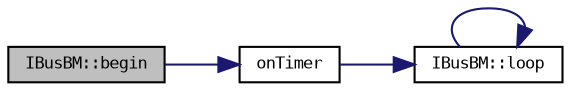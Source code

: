 digraph "IBusBM::begin"
{
 // LATEX_PDF_SIZE
  bgcolor="transparent";
  edge [fontname="DejaVuSansMono",fontsize="8",labelfontname="DejaVuSansMono",labelfontsize="8"];
  node [fontname="DejaVuSansMono",fontsize="8",shape=record];
  rankdir="LR";
  Node1 [label="IBusBM::begin",height=0.2,width=0.4,color="black", fillcolor="grey75", style="filled", fontcolor="black",tooltip=" "];
  Node1 -> Node2 [color="midnightblue",fontsize="8",style="solid",fontname="DejaVuSansMono"];
  Node2 [label="onTimer",height=0.2,width=0.4,color="black",URL="$IBusBM_8cpp.html#a68b68e72a8323bb91995b38e98cf7d3e",tooltip=" "];
  Node2 -> Node3 [color="midnightblue",fontsize="8",style="solid",fontname="DejaVuSansMono"];
  Node3 [label="IBusBM::loop",height=0.2,width=0.4,color="black",URL="$classIBusBM.html#a3219abe525dde59156d00538d93faa11",tooltip=" "];
  Node3 -> Node3 [color="midnightblue",fontsize="8",style="solid",fontname="DejaVuSansMono"];
}
